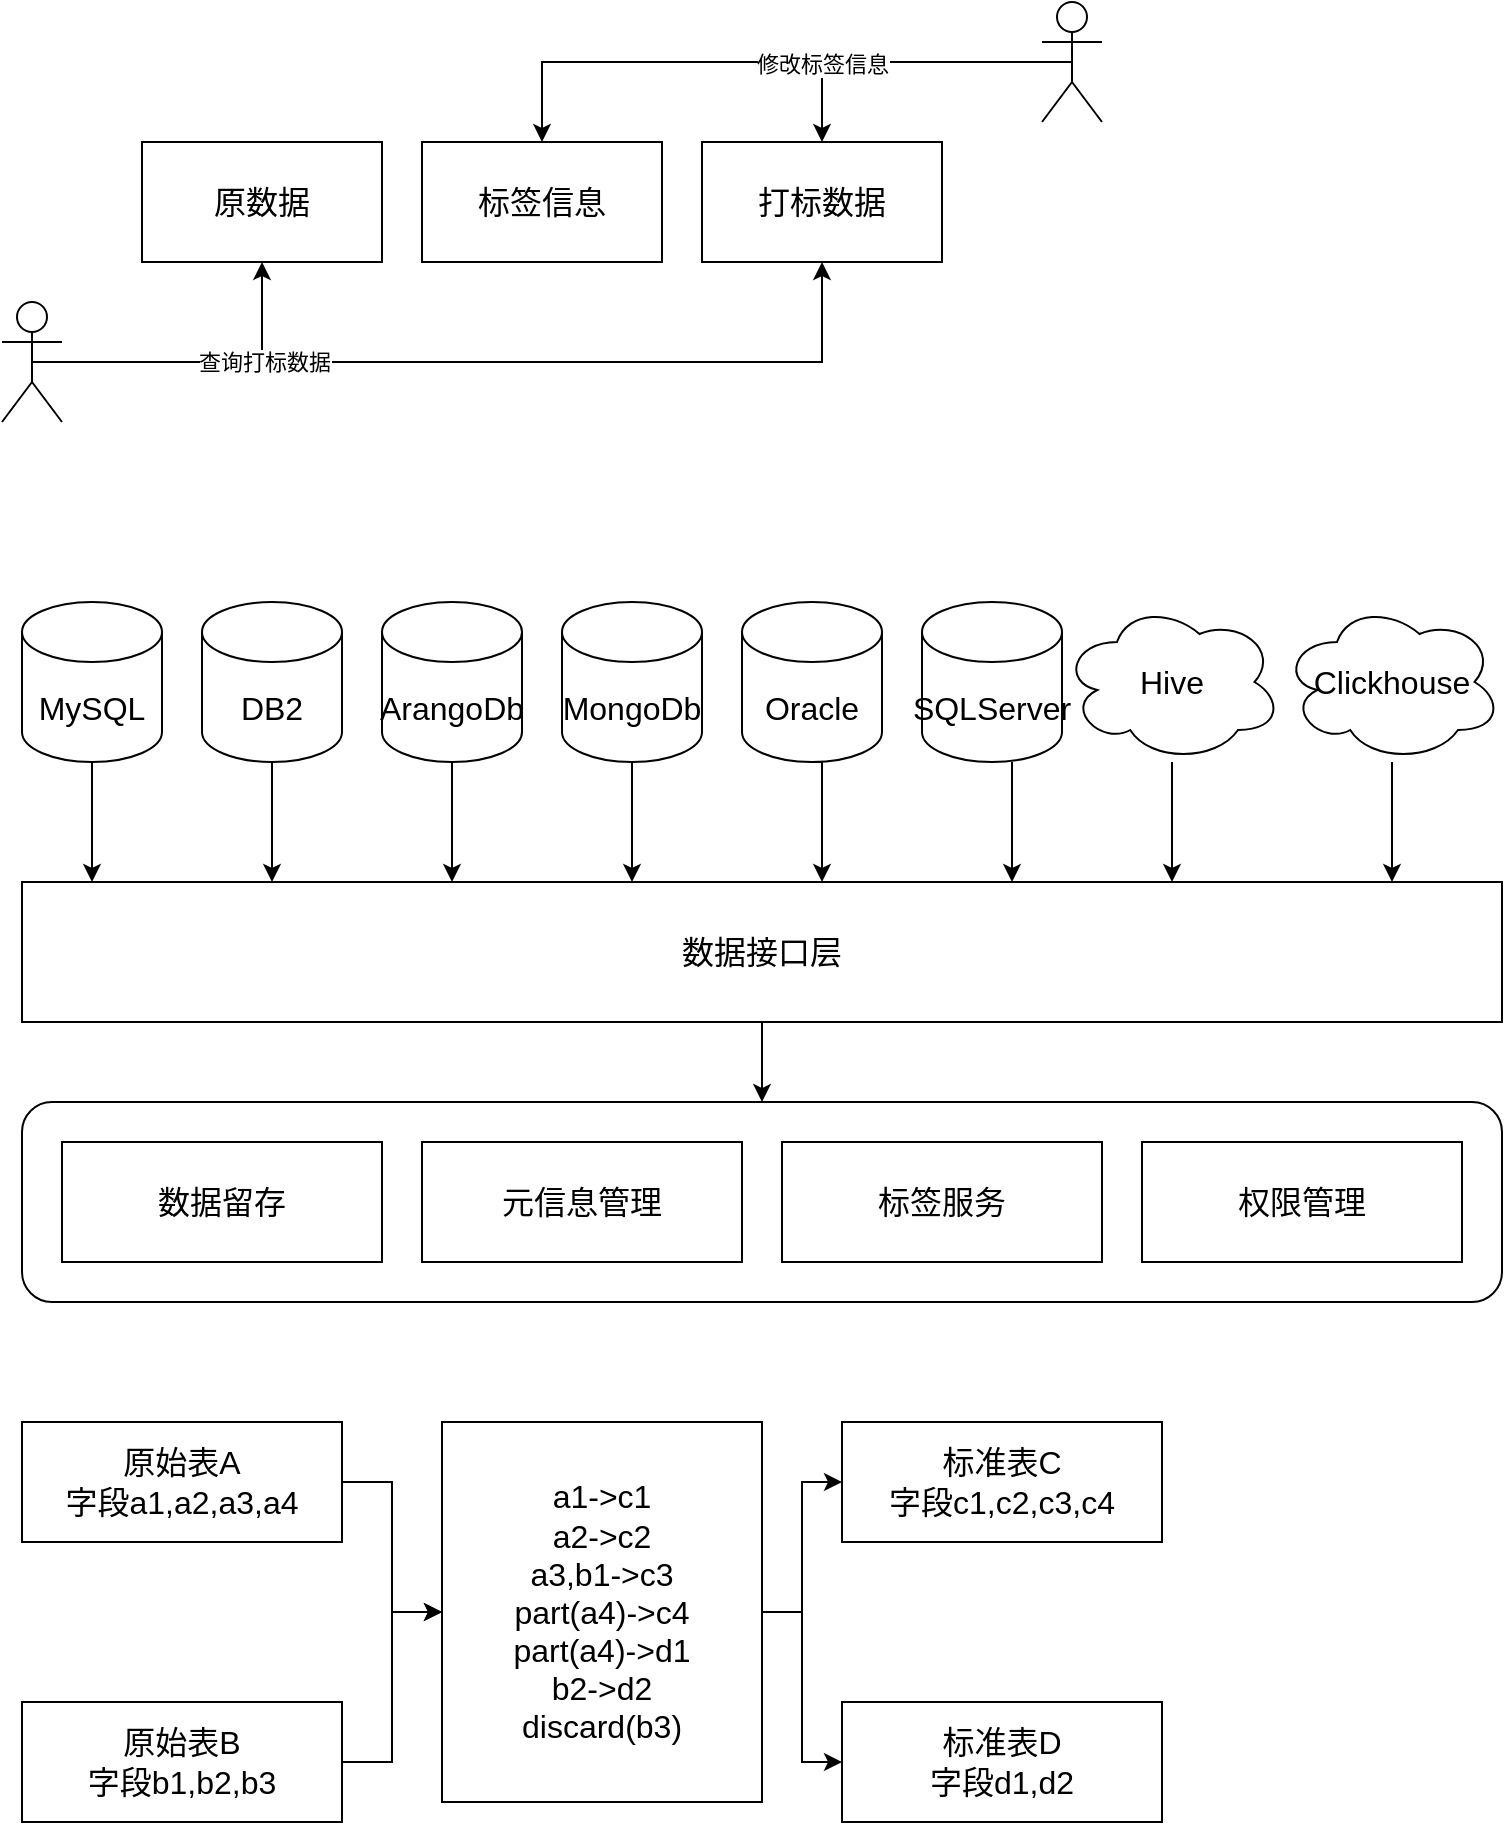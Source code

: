 <mxfile version="21.0.2" type="github">
  <diagram name="第 1 页" id="Kx43E6O90BhxfrlWNgs3">
    <mxGraphModel dx="919" dy="722" grid="1" gridSize="10" guides="1" tooltips="1" connect="1" arrows="1" fold="1" page="1" pageScale="1" pageWidth="827" pageHeight="1169" math="0" shadow="0">
      <root>
        <mxCell id="0" />
        <mxCell id="1" parent="0" />
        <mxCell id="RBcMiiGmothh_dVmTL_C-47" value="" style="rounded=1;whiteSpace=wrap;html=1;" vertex="1" parent="1">
          <mxGeometry x="60" y="650" width="740" height="100" as="geometry" />
        </mxCell>
        <mxCell id="RBcMiiGmothh_dVmTL_C-1" value="原数据" style="rounded=0;whiteSpace=wrap;html=1;fontSize=16;" vertex="1" parent="1">
          <mxGeometry x="120" y="170" width="120" height="60" as="geometry" />
        </mxCell>
        <mxCell id="RBcMiiGmothh_dVmTL_C-2" value="打标数据" style="rounded=0;whiteSpace=wrap;html=1;fontSize=16;" vertex="1" parent="1">
          <mxGeometry x="400" y="170" width="120" height="60" as="geometry" />
        </mxCell>
        <mxCell id="RBcMiiGmothh_dVmTL_C-3" value="标签信息" style="rounded=0;whiteSpace=wrap;html=1;fontSize=16;" vertex="1" parent="1">
          <mxGeometry x="260" y="170" width="120" height="60" as="geometry" />
        </mxCell>
        <mxCell id="RBcMiiGmothh_dVmTL_C-6" style="edgeStyle=orthogonalEdgeStyle;rounded=0;orthogonalLoop=1;jettySize=auto;html=1;entryX=0.5;entryY=1;entryDx=0;entryDy=0;" edge="1" parent="1" source="RBcMiiGmothh_dVmTL_C-4" target="RBcMiiGmothh_dVmTL_C-1">
          <mxGeometry relative="1" as="geometry" />
        </mxCell>
        <mxCell id="RBcMiiGmothh_dVmTL_C-7" style="edgeStyle=orthogonalEdgeStyle;rounded=0;orthogonalLoop=1;jettySize=auto;html=1;exitX=0.5;exitY=0.5;exitDx=0;exitDy=0;exitPerimeter=0;entryX=0.5;entryY=1;entryDx=0;entryDy=0;" edge="1" parent="1" source="RBcMiiGmothh_dVmTL_C-4" target="RBcMiiGmothh_dVmTL_C-2">
          <mxGeometry relative="1" as="geometry" />
        </mxCell>
        <mxCell id="RBcMiiGmothh_dVmTL_C-16" value="查询打标数据" style="edgeLabel;html=1;align=center;verticalAlign=middle;resizable=0;points=[];" vertex="1" connectable="0" parent="RBcMiiGmothh_dVmTL_C-7">
          <mxGeometry x="-0.225" y="2" relative="1" as="geometry">
            <mxPoint x="-57" y="2" as="offset" />
          </mxGeometry>
        </mxCell>
        <mxCell id="RBcMiiGmothh_dVmTL_C-4" value="" style="shape=umlActor;verticalLabelPosition=bottom;verticalAlign=top;html=1;outlineConnect=0;" vertex="1" parent="1">
          <mxGeometry x="50" y="250" width="30" height="60" as="geometry" />
        </mxCell>
        <mxCell id="RBcMiiGmothh_dVmTL_C-12" value="" style="edgeStyle=orthogonalEdgeStyle;rounded=0;orthogonalLoop=1;jettySize=auto;html=1;entryX=0.5;entryY=0;entryDx=0;entryDy=0;" edge="1" parent="1" source="RBcMiiGmothh_dVmTL_C-10" target="RBcMiiGmothh_dVmTL_C-3">
          <mxGeometry x="0.035" relative="1" as="geometry">
            <mxPoint as="offset" />
          </mxGeometry>
        </mxCell>
        <mxCell id="RBcMiiGmothh_dVmTL_C-13" style="edgeStyle=orthogonalEdgeStyle;rounded=0;orthogonalLoop=1;jettySize=auto;html=1;exitX=0.5;exitY=0.5;exitDx=0;exitDy=0;exitPerimeter=0;entryX=0.5;entryY=0;entryDx=0;entryDy=0;" edge="1" parent="1" source="RBcMiiGmothh_dVmTL_C-10" target="RBcMiiGmothh_dVmTL_C-2">
          <mxGeometry relative="1" as="geometry" />
        </mxCell>
        <mxCell id="RBcMiiGmothh_dVmTL_C-17" value="修改标签信息" style="edgeLabel;html=1;align=center;verticalAlign=middle;resizable=0;points=[];" vertex="1" connectable="0" parent="RBcMiiGmothh_dVmTL_C-13">
          <mxGeometry x="0.609" relative="1" as="geometry">
            <mxPoint y="-7" as="offset" />
          </mxGeometry>
        </mxCell>
        <mxCell id="RBcMiiGmothh_dVmTL_C-10" value="" style="shape=umlActor;verticalLabelPosition=bottom;verticalAlign=top;html=1;outlineConnect=0;" vertex="1" parent="1">
          <mxGeometry x="570" y="100" width="30" height="60" as="geometry" />
        </mxCell>
        <mxCell id="RBcMiiGmothh_dVmTL_C-48" style="edgeStyle=orthogonalEdgeStyle;rounded=0;orthogonalLoop=1;jettySize=auto;html=1;" edge="1" parent="1" source="RBcMiiGmothh_dVmTL_C-20" target="RBcMiiGmothh_dVmTL_C-47">
          <mxGeometry relative="1" as="geometry" />
        </mxCell>
        <mxCell id="RBcMiiGmothh_dVmTL_C-20" value="数据接口层" style="rounded=0;whiteSpace=wrap;html=1;fontSize=16;" vertex="1" parent="1">
          <mxGeometry x="60" y="540" width="740" height="70" as="geometry" />
        </mxCell>
        <mxCell id="RBcMiiGmothh_dVmTL_C-31" style="edgeStyle=orthogonalEdgeStyle;rounded=0;orthogonalLoop=1;jettySize=auto;html=1;exitX=0.5;exitY=1;exitDx=0;exitDy=0;exitPerimeter=0;" edge="1" parent="1" source="RBcMiiGmothh_dVmTL_C-21" target="RBcMiiGmothh_dVmTL_C-20">
          <mxGeometry relative="1" as="geometry">
            <Array as="points">
              <mxPoint x="95" y="520" />
              <mxPoint x="95" y="520" />
            </Array>
          </mxGeometry>
        </mxCell>
        <mxCell id="RBcMiiGmothh_dVmTL_C-21" value="MySQL" style="shape=cylinder3;whiteSpace=wrap;html=1;boundedLbl=1;backgroundOutline=1;size=15;fontSize=16;" vertex="1" parent="1">
          <mxGeometry x="60" y="400" width="70" height="80" as="geometry" />
        </mxCell>
        <mxCell id="RBcMiiGmothh_dVmTL_C-32" style="edgeStyle=orthogonalEdgeStyle;rounded=0;orthogonalLoop=1;jettySize=auto;html=1;" edge="1" parent="1" source="RBcMiiGmothh_dVmTL_C-22" target="RBcMiiGmothh_dVmTL_C-20">
          <mxGeometry relative="1" as="geometry">
            <Array as="points">
              <mxPoint x="185" y="520" />
              <mxPoint x="185" y="520" />
            </Array>
          </mxGeometry>
        </mxCell>
        <mxCell id="RBcMiiGmothh_dVmTL_C-22" value="DB2" style="shape=cylinder3;whiteSpace=wrap;html=1;boundedLbl=1;backgroundOutline=1;size=15;fontSize=16;" vertex="1" parent="1">
          <mxGeometry x="150" y="400" width="70" height="80" as="geometry" />
        </mxCell>
        <mxCell id="RBcMiiGmothh_dVmTL_C-33" style="edgeStyle=orthogonalEdgeStyle;rounded=0;orthogonalLoop=1;jettySize=auto;html=1;" edge="1" parent="1" source="RBcMiiGmothh_dVmTL_C-23" target="RBcMiiGmothh_dVmTL_C-20">
          <mxGeometry relative="1" as="geometry">
            <Array as="points">
              <mxPoint x="275" y="530" />
              <mxPoint x="275" y="530" />
            </Array>
          </mxGeometry>
        </mxCell>
        <mxCell id="RBcMiiGmothh_dVmTL_C-23" value="ArangoDb" style="shape=cylinder3;whiteSpace=wrap;html=1;boundedLbl=1;backgroundOutline=1;size=15;fontSize=16;" vertex="1" parent="1">
          <mxGeometry x="240" y="400" width="70" height="80" as="geometry" />
        </mxCell>
        <mxCell id="RBcMiiGmothh_dVmTL_C-34" style="edgeStyle=orthogonalEdgeStyle;rounded=0;orthogonalLoop=1;jettySize=auto;html=1;" edge="1" parent="1" source="RBcMiiGmothh_dVmTL_C-24" target="RBcMiiGmothh_dVmTL_C-20">
          <mxGeometry relative="1" as="geometry">
            <Array as="points">
              <mxPoint x="365" y="530" />
              <mxPoint x="365" y="530" />
            </Array>
          </mxGeometry>
        </mxCell>
        <mxCell id="RBcMiiGmothh_dVmTL_C-24" value="MongoDb" style="shape=cylinder3;whiteSpace=wrap;html=1;boundedLbl=1;backgroundOutline=1;size=15;fontSize=16;" vertex="1" parent="1">
          <mxGeometry x="330" y="400" width="70" height="80" as="geometry" />
        </mxCell>
        <mxCell id="RBcMiiGmothh_dVmTL_C-42" style="edgeStyle=orthogonalEdgeStyle;rounded=0;orthogonalLoop=1;jettySize=auto;html=1;" edge="1" parent="1" source="RBcMiiGmothh_dVmTL_C-25" target="RBcMiiGmothh_dVmTL_C-20">
          <mxGeometry relative="1" as="geometry">
            <Array as="points">
              <mxPoint x="555" y="520" />
              <mxPoint x="555" y="520" />
            </Array>
          </mxGeometry>
        </mxCell>
        <mxCell id="RBcMiiGmothh_dVmTL_C-25" value="SQLServer" style="shape=cylinder3;whiteSpace=wrap;html=1;boundedLbl=1;backgroundOutline=1;size=15;fontSize=16;" vertex="1" parent="1">
          <mxGeometry x="510" y="400" width="70" height="80" as="geometry" />
        </mxCell>
        <mxCell id="RBcMiiGmothh_dVmTL_C-35" style="edgeStyle=orthogonalEdgeStyle;rounded=0;orthogonalLoop=1;jettySize=auto;html=1;exitX=0.5;exitY=1;exitDx=0;exitDy=0;exitPerimeter=0;" edge="1" parent="1" source="RBcMiiGmothh_dVmTL_C-26" target="RBcMiiGmothh_dVmTL_C-20">
          <mxGeometry relative="1" as="geometry">
            <Array as="points">
              <mxPoint x="460" y="520" />
              <mxPoint x="460" y="520" />
            </Array>
          </mxGeometry>
        </mxCell>
        <mxCell id="RBcMiiGmothh_dVmTL_C-26" value="Oracle" style="shape=cylinder3;whiteSpace=wrap;html=1;boundedLbl=1;backgroundOutline=1;size=15;fontSize=16;" vertex="1" parent="1">
          <mxGeometry x="420" y="400" width="70" height="80" as="geometry" />
        </mxCell>
        <mxCell id="RBcMiiGmothh_dVmTL_C-44" value="数据留存" style="rounded=0;whiteSpace=wrap;html=1;fontSize=16;" vertex="1" parent="1">
          <mxGeometry x="80" y="670" width="160" height="60" as="geometry" />
        </mxCell>
        <mxCell id="RBcMiiGmothh_dVmTL_C-45" value="元信息管理" style="rounded=0;whiteSpace=wrap;html=1;fontSize=16;" vertex="1" parent="1">
          <mxGeometry x="260" y="670" width="160" height="60" as="geometry" />
        </mxCell>
        <mxCell id="RBcMiiGmothh_dVmTL_C-46" value="标签服务" style="rounded=0;whiteSpace=wrap;html=1;fontSize=16;" vertex="1" parent="1">
          <mxGeometry x="440" y="670" width="160" height="60" as="geometry" />
        </mxCell>
        <mxCell id="RBcMiiGmothh_dVmTL_C-49" value="权限管理" style="rounded=0;whiteSpace=wrap;html=1;fontSize=16;" vertex="1" parent="1">
          <mxGeometry x="620" y="670" width="160" height="60" as="geometry" />
        </mxCell>
        <mxCell id="RBcMiiGmothh_dVmTL_C-54" style="edgeStyle=orthogonalEdgeStyle;rounded=0;orthogonalLoop=1;jettySize=auto;html=1;" edge="1" parent="1" source="RBcMiiGmothh_dVmTL_C-51" target="RBcMiiGmothh_dVmTL_C-20">
          <mxGeometry relative="1" as="geometry">
            <Array as="points">
              <mxPoint x="745" y="520" />
              <mxPoint x="745" y="520" />
            </Array>
          </mxGeometry>
        </mxCell>
        <mxCell id="RBcMiiGmothh_dVmTL_C-51" value="&lt;font style=&quot;font-size: 16px;&quot;&gt;Clickhouse&lt;/font&gt;" style="ellipse;shape=cloud;whiteSpace=wrap;html=1;" vertex="1" parent="1">
          <mxGeometry x="690" y="400" width="110" height="80" as="geometry" />
        </mxCell>
        <mxCell id="RBcMiiGmothh_dVmTL_C-55" style="edgeStyle=orthogonalEdgeStyle;rounded=0;orthogonalLoop=1;jettySize=auto;html=1;" edge="1" parent="1" source="RBcMiiGmothh_dVmTL_C-52" target="RBcMiiGmothh_dVmTL_C-20">
          <mxGeometry relative="1" as="geometry">
            <Array as="points">
              <mxPoint x="635" y="520" />
              <mxPoint x="635" y="520" />
            </Array>
          </mxGeometry>
        </mxCell>
        <mxCell id="RBcMiiGmothh_dVmTL_C-52" value="&lt;font style=&quot;font-size: 16px;&quot;&gt;Hive&lt;/font&gt;" style="ellipse;shape=cloud;whiteSpace=wrap;html=1;" vertex="1" parent="1">
          <mxGeometry x="580" y="400" width="110" height="80" as="geometry" />
        </mxCell>
        <mxCell id="RBcMiiGmothh_dVmTL_C-66" style="edgeStyle=orthogonalEdgeStyle;rounded=0;orthogonalLoop=1;jettySize=auto;html=1;" edge="1" parent="1" source="RBcMiiGmothh_dVmTL_C-57" target="RBcMiiGmothh_dVmTL_C-65">
          <mxGeometry relative="1" as="geometry" />
        </mxCell>
        <mxCell id="RBcMiiGmothh_dVmTL_C-57" value="原始表A&lt;br&gt;字段a1,a2,a3,a4" style="rounded=0;whiteSpace=wrap;html=1;fontSize=16;" vertex="1" parent="1">
          <mxGeometry x="60" y="810" width="160" height="60" as="geometry" />
        </mxCell>
        <mxCell id="RBcMiiGmothh_dVmTL_C-67" style="edgeStyle=orthogonalEdgeStyle;rounded=0;orthogonalLoop=1;jettySize=auto;html=1;" edge="1" parent="1" source="RBcMiiGmothh_dVmTL_C-58" target="RBcMiiGmothh_dVmTL_C-65">
          <mxGeometry relative="1" as="geometry" />
        </mxCell>
        <mxCell id="RBcMiiGmothh_dVmTL_C-58" value="原始表B&lt;br&gt;字段b1,b2,b3" style="rounded=0;whiteSpace=wrap;html=1;fontSize=16;" vertex="1" parent="1">
          <mxGeometry x="60" y="950" width="160" height="60" as="geometry" />
        </mxCell>
        <mxCell id="RBcMiiGmothh_dVmTL_C-59" value="标准表C&lt;br&gt;字段c1,c2,c3,c4" style="rounded=0;whiteSpace=wrap;html=1;fontSize=16;" vertex="1" parent="1">
          <mxGeometry x="470" y="810" width="160" height="60" as="geometry" />
        </mxCell>
        <mxCell id="RBcMiiGmothh_dVmTL_C-60" value="标准表D&lt;br&gt;字段d1,d2" style="rounded=0;whiteSpace=wrap;html=1;fontSize=16;" vertex="1" parent="1">
          <mxGeometry x="470" y="950" width="160" height="60" as="geometry" />
        </mxCell>
        <mxCell id="RBcMiiGmothh_dVmTL_C-68" style="edgeStyle=orthogonalEdgeStyle;rounded=0;orthogonalLoop=1;jettySize=auto;html=1;exitX=1;exitY=0.5;exitDx=0;exitDy=0;" edge="1" parent="1" source="RBcMiiGmothh_dVmTL_C-65" target="RBcMiiGmothh_dVmTL_C-59">
          <mxGeometry relative="1" as="geometry" />
        </mxCell>
        <mxCell id="RBcMiiGmothh_dVmTL_C-69" style="edgeStyle=orthogonalEdgeStyle;rounded=0;orthogonalLoop=1;jettySize=auto;html=1;" edge="1" parent="1" source="RBcMiiGmothh_dVmTL_C-65" target="RBcMiiGmothh_dVmTL_C-60">
          <mxGeometry relative="1" as="geometry" />
        </mxCell>
        <mxCell id="RBcMiiGmothh_dVmTL_C-65" value="a1-&amp;gt;c1&lt;br style=&quot;border-color: var(--border-color); background-color: rgb(255, 255, 255);&quot;&gt;&lt;span style=&quot;border-color: var(--border-color); background-color: rgb(255, 255, 255);&quot;&gt;a2-&amp;gt;c2&lt;/span&gt;&lt;br style=&quot;border-color: var(--border-color); background-color: rgb(255, 255, 255);&quot;&gt;&lt;span style=&quot;border-color: var(--border-color); background-color: rgb(255, 255, 255);&quot;&gt;a3,b1-&amp;gt;c3&lt;/span&gt;&lt;br style=&quot;border-color: var(--border-color); background-color: rgb(255, 255, 255);&quot;&gt;&lt;span style=&quot;border-color: var(--border-color); background-color: rgb(255, 255, 255);&quot;&gt;part(a4)-&amp;gt;c4&lt;/span&gt;&lt;br style=&quot;border-color: var(--border-color); background-color: rgb(255, 255, 255);&quot;&gt;&lt;span style=&quot;border-color: var(--border-color); background-color: rgb(255, 255, 255);&quot;&gt;part(a4)-&amp;gt;d1&lt;/span&gt;&lt;br style=&quot;border-color: var(--border-color); background-color: rgb(255, 255, 255);&quot;&gt;&lt;span style=&quot;border-color: var(--border-color); background-color: rgb(255, 255, 255);&quot;&gt;b2-&amp;gt;d2&lt;br&gt;discard(b3)&lt;br&gt;&lt;/span&gt;" style="rounded=0;whiteSpace=wrap;html=1;fontSize=16;" vertex="1" parent="1">
          <mxGeometry x="270" y="810" width="160" height="190" as="geometry" />
        </mxCell>
      </root>
    </mxGraphModel>
  </diagram>
</mxfile>
